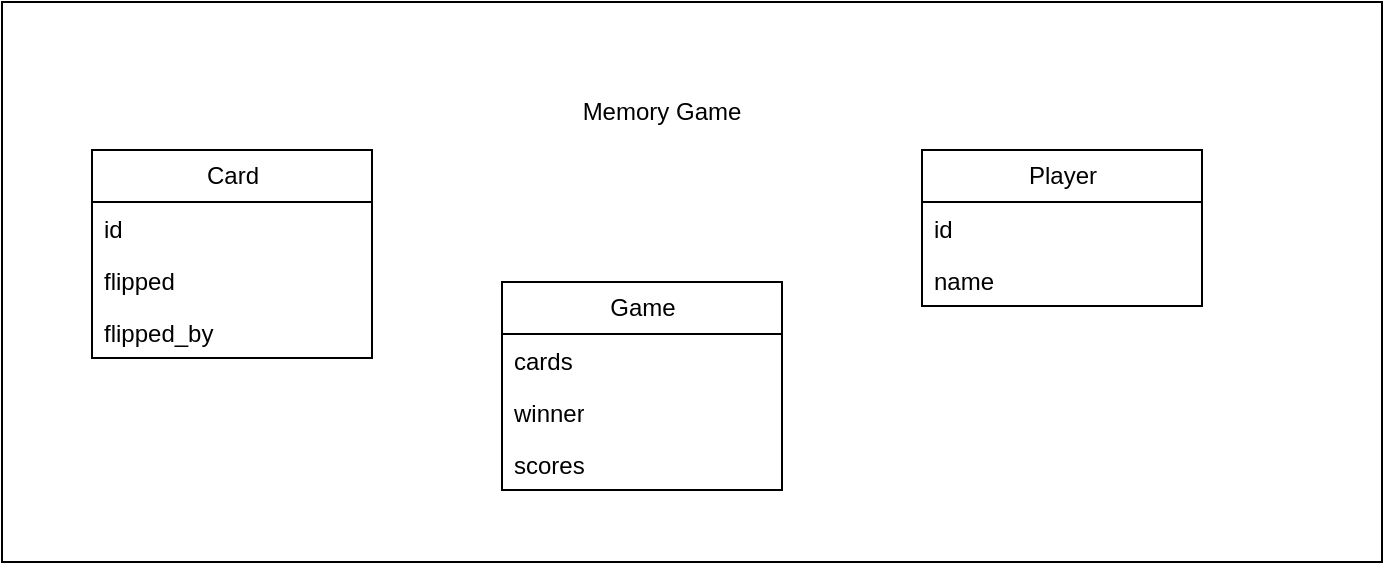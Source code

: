 <mxfile version="20.8.22" type="device" pages="2"><diagram name="Página-1" id="DnfbU8OgJzy5e90qhInl"><mxGraphModel dx="1434" dy="803" grid="1" gridSize="10" guides="1" tooltips="1" connect="1" arrows="1" fold="1" page="1" pageScale="1" pageWidth="850" pageHeight="1100" math="0" shadow="0"><root><mxCell id="0"/><mxCell id="1" parent="0"/><mxCell id="LIV1OAVkpaMcGnMnrgoD-1" value="" style="rounded=0;whiteSpace=wrap;html=1;" vertex="1" parent="1"><mxGeometry x="60" y="30" width="690" height="280" as="geometry"/></mxCell><mxCell id="LIV1OAVkpaMcGnMnrgoD-2" value="Memory Game" style="text;html=1;strokeColor=none;fillColor=none;align=center;verticalAlign=middle;whiteSpace=wrap;rounded=0;" vertex="1" parent="1"><mxGeometry x="245" y="70" width="290" height="30" as="geometry"/></mxCell><mxCell id="LIV1OAVkpaMcGnMnrgoD-16" value="Card" style="swimlane;fontStyle=0;childLayout=stackLayout;horizontal=1;startSize=26;fillColor=none;horizontalStack=0;resizeParent=1;resizeParentMax=0;resizeLast=0;collapsible=1;marginBottom=0;html=1;" vertex="1" parent="1"><mxGeometry x="105" y="104" width="140" height="104" as="geometry"/></mxCell><mxCell id="LIV1OAVkpaMcGnMnrgoD-17" value="id" style="text;strokeColor=none;fillColor=none;align=left;verticalAlign=top;spacingLeft=4;spacingRight=4;overflow=hidden;rotatable=0;points=[[0,0.5],[1,0.5]];portConstraint=eastwest;whiteSpace=wrap;html=1;" vertex="1" parent="LIV1OAVkpaMcGnMnrgoD-16"><mxGeometry y="26" width="140" height="26" as="geometry"/></mxCell><mxCell id="LIV1OAVkpaMcGnMnrgoD-18" value="flipped" style="text;strokeColor=none;fillColor=none;align=left;verticalAlign=top;spacingLeft=4;spacingRight=4;overflow=hidden;rotatable=0;points=[[0,0.5],[1,0.5]];portConstraint=eastwest;whiteSpace=wrap;html=1;" vertex="1" parent="LIV1OAVkpaMcGnMnrgoD-16"><mxGeometry y="52" width="140" height="26" as="geometry"/></mxCell><mxCell id="LIV1OAVkpaMcGnMnrgoD-19" value="flipped_by" style="text;strokeColor=none;fillColor=none;align=left;verticalAlign=top;spacingLeft=4;spacingRight=4;overflow=hidden;rotatable=0;points=[[0,0.5],[1,0.5]];portConstraint=eastwest;whiteSpace=wrap;html=1;" vertex="1" parent="LIV1OAVkpaMcGnMnrgoD-16"><mxGeometry y="78" width="140" height="26" as="geometry"/></mxCell><mxCell id="LIV1OAVkpaMcGnMnrgoD-24" value="Player" style="swimlane;fontStyle=0;childLayout=stackLayout;horizontal=1;startSize=26;fillColor=none;horizontalStack=0;resizeParent=1;resizeParentMax=0;resizeLast=0;collapsible=1;marginBottom=0;html=1;" vertex="1" parent="1"><mxGeometry x="520" y="104" width="140" height="78" as="geometry"><mxRectangle x="520" y="130" width="70" height="30" as="alternateBounds"/></mxGeometry></mxCell><mxCell id="LIV1OAVkpaMcGnMnrgoD-25" value="id" style="text;strokeColor=none;fillColor=none;align=left;verticalAlign=top;spacingLeft=4;spacingRight=4;overflow=hidden;rotatable=0;points=[[0,0.5],[1,0.5]];portConstraint=eastwest;whiteSpace=wrap;html=1;" vertex="1" parent="LIV1OAVkpaMcGnMnrgoD-24"><mxGeometry y="26" width="140" height="26" as="geometry"/></mxCell><mxCell id="LIV1OAVkpaMcGnMnrgoD-26" value="name" style="text;strokeColor=none;fillColor=none;align=left;verticalAlign=top;spacingLeft=4;spacingRight=4;overflow=hidden;rotatable=0;points=[[0,0.5],[1,0.5]];portConstraint=eastwest;whiteSpace=wrap;html=1;" vertex="1" parent="LIV1OAVkpaMcGnMnrgoD-24"><mxGeometry y="52" width="140" height="26" as="geometry"/></mxCell><mxCell id="LIV1OAVkpaMcGnMnrgoD-28" value="Game" style="swimlane;fontStyle=0;childLayout=stackLayout;horizontal=1;startSize=26;fillColor=none;horizontalStack=0;resizeParent=1;resizeParentMax=0;resizeLast=0;collapsible=1;marginBottom=0;html=1;" vertex="1" parent="1"><mxGeometry x="310" y="170" width="140" height="104" as="geometry"/></mxCell><mxCell id="LIV1OAVkpaMcGnMnrgoD-30" value="cards" style="text;strokeColor=none;fillColor=none;align=left;verticalAlign=top;spacingLeft=4;spacingRight=4;overflow=hidden;rotatable=0;points=[[0,0.5],[1,0.5]];portConstraint=eastwest;whiteSpace=wrap;html=1;" vertex="1" parent="LIV1OAVkpaMcGnMnrgoD-28"><mxGeometry y="26" width="140" height="26" as="geometry"/></mxCell><mxCell id="LIV1OAVkpaMcGnMnrgoD-31" value="winner" style="text;strokeColor=none;fillColor=none;align=left;verticalAlign=top;spacingLeft=4;spacingRight=4;overflow=hidden;rotatable=0;points=[[0,0.5],[1,0.5]];portConstraint=eastwest;whiteSpace=wrap;html=1;" vertex="1" parent="LIV1OAVkpaMcGnMnrgoD-28"><mxGeometry y="52" width="140" height="26" as="geometry"/></mxCell><mxCell id="LIV1OAVkpaMcGnMnrgoD-32" value="scores" style="text;strokeColor=none;fillColor=none;align=left;verticalAlign=top;spacingLeft=4;spacingRight=4;overflow=hidden;rotatable=0;points=[[0,0.5],[1,0.5]];portConstraint=eastwest;whiteSpace=wrap;html=1;" vertex="1" parent="LIV1OAVkpaMcGnMnrgoD-28"><mxGeometry y="78" width="140" height="26" as="geometry"/></mxCell></root></mxGraphModel></diagram><diagram id="WBPc2XHp_eBE9Dda3YQA" name="Página-2"><mxGraphModel dx="2284" dy="803" grid="1" gridSize="20" guides="1" tooltips="1" connect="1" arrows="1" fold="1" page="1" pageScale="1" pageWidth="850" pageHeight="1100" math="0" shadow="0"><root><mxCell id="0"/><mxCell id="1" parent="0"/><mxCell id="tMvOfCANK4G3ZYDMzBtu-10" value="GameServer" style="shape=umlLifeline;perimeter=lifelinePerimeter;whiteSpace=wrap;html=1;container=1;dropTarget=0;collapsible=0;recursiveResize=0;outlineConnect=0;portConstraint=eastwest;newEdgeStyle={&quot;edgeStyle&quot;:&quot;elbowEdgeStyle&quot;,&quot;elbow&quot;:&quot;vertical&quot;,&quot;curved&quot;:0,&quot;rounded&quot;:0};fontFamily=Verdana;" vertex="1" parent="1"><mxGeometry x="-664" y="80" width="100" height="560" as="geometry"/></mxCell><mxCell id="tMvOfCANK4G3ZYDMzBtu-28" value="" style="html=1;points=[];perimeter=orthogonalPerimeter;outlineConnect=0;targetShapes=umlLifeline;portConstraint=eastwest;newEdgeStyle={&quot;edgeStyle&quot;:&quot;elbowEdgeStyle&quot;,&quot;elbow&quot;:&quot;vertical&quot;,&quot;curved&quot;:0,&quot;rounded&quot;:0};fontFamily=Verdana;" vertex="1" parent="tMvOfCANK4G3ZYDMzBtu-10"><mxGeometry x="45" y="60" width="10" height="80" as="geometry"/></mxCell><mxCell id="tMvOfCANK4G3ZYDMzBtu-29" value="start_link(size)" style="html=1;verticalAlign=bottom;endArrow=block;edgeStyle=elbowEdgeStyle;elbow=vertical;curved=0;rounded=0;fontFamily=Verdana;" edge="1" target="tMvOfCANK4G3ZYDMzBtu-28" parent="tMvOfCANK4G3ZYDMzBtu-10"><mxGeometry relative="1" as="geometry"><mxPoint x="-30" y="60" as="sourcePoint"/></mxGeometry></mxCell><mxCell id="AAM6lPWljy46VXkefVu4-3" value="" style="html=1;points=[];perimeter=orthogonalPerimeter;outlineConnect=0;targetShapes=umlLifeline;portConstraint=eastwest;newEdgeStyle={&quot;edgeStyle&quot;:&quot;elbowEdgeStyle&quot;,&quot;elbow&quot;:&quot;vertical&quot;,&quot;curved&quot;:0,&quot;rounded&quot;:0};fontFamily=Verdana;" vertex="1" parent="tMvOfCANK4G3ZYDMzBtu-10"><mxGeometry x="45" y="248" width="10" height="292" as="geometry"/></mxCell><mxCell id="AAM6lPWljy46VXkefVu4-4" value="flip_card(cards, card, player)" style="html=1;verticalAlign=bottom;startArrow=oval;endArrow=block;startSize=8;edgeStyle=elbowEdgeStyle;elbow=vertical;curved=0;rounded=0;fontFamily=Verdana;" edge="1" target="AAM6lPWljy46VXkefVu4-3" parent="tMvOfCANK4G3ZYDMzBtu-10"><mxGeometry relative="1" as="geometry"><mxPoint x="-15" y="248" as="sourcePoint"/></mxGeometry></mxCell><mxCell id="tMvOfCANK4G3ZYDMzBtu-11" value="Game" style="shape=umlLifeline;perimeter=lifelinePerimeter;whiteSpace=wrap;html=1;container=1;dropTarget=0;collapsible=0;recursiveResize=0;outlineConnect=0;portConstraint=eastwest;newEdgeStyle={&quot;edgeStyle&quot;:&quot;elbowEdgeStyle&quot;,&quot;elbow&quot;:&quot;vertical&quot;,&quot;curved&quot;:0,&quot;rounded&quot;:0};fontFamily=Verdana;" vertex="1" parent="1"><mxGeometry x="-500" y="80" width="100" height="560" as="geometry"/></mxCell><mxCell id="tMvOfCANK4G3ZYDMzBtu-33" value="" style="html=1;points=[];perimeter=orthogonalPerimeter;outlineConnect=0;targetShapes=umlLifeline;portConstraint=eastwest;newEdgeStyle={&quot;edgeStyle&quot;:&quot;elbowEdgeStyle&quot;,&quot;elbow&quot;:&quot;vertical&quot;,&quot;curved&quot;:0,&quot;rounded&quot;:0};fontFamily=Verdana;" vertex="1" parent="tMvOfCANK4G3ZYDMzBtu-11"><mxGeometry x="45" y="140" width="10" height="388" as="geometry"/></mxCell><mxCell id="tMvOfCANK4G3ZYDMzBtu-12" value="Card" style="shape=umlLifeline;perimeter=lifelinePerimeter;whiteSpace=wrap;html=1;container=1;dropTarget=0;collapsible=0;recursiveResize=0;outlineConnect=0;portConstraint=eastwest;newEdgeStyle={&quot;edgeStyle&quot;:&quot;elbowEdgeStyle&quot;,&quot;elbow&quot;:&quot;vertical&quot;,&quot;curved&quot;:0,&quot;rounded&quot;:0};fontFamily=Verdana;" vertex="1" parent="1"><mxGeometry x="-360" y="80" width="100" height="536" as="geometry"/></mxCell><mxCell id="tMvOfCANK4G3ZYDMzBtu-38" value="" style="html=1;points=[];perimeter=orthogonalPerimeter;outlineConnect=0;targetShapes=umlLifeline;portConstraint=eastwest;newEdgeStyle={&quot;edgeStyle&quot;:&quot;elbowEdgeStyle&quot;,&quot;elbow&quot;:&quot;vertical&quot;,&quot;curved&quot;:0,&quot;rounded&quot;:0};fontFamily=Verdana;" vertex="1" parent="tMvOfCANK4G3ZYDMzBtu-12"><mxGeometry x="45" y="150" width="10" height="90" as="geometry"/></mxCell><mxCell id="tMvOfCANK4G3ZYDMzBtu-31" value="new(size)" style="html=1;verticalAlign=bottom;endArrow=block;edgeStyle=elbowEdgeStyle;elbow=vertical;curved=0;rounded=0;fontFamily=Verdana;" edge="1" parent="1" source="tMvOfCANK4G3ZYDMzBtu-28" target="tMvOfCANK4G3ZYDMzBtu-11"><mxGeometry x="0.004" width="80" relative="1" as="geometry"><mxPoint x="-590" y="230" as="sourcePoint"/><mxPoint x="-510" y="230" as="targetPoint"/><Array as="points"><mxPoint x="-545" y="220"/></Array><mxPoint as="offset"/></mxGeometry></mxCell><mxCell id="tMvOfCANK4G3ZYDMzBtu-39" value="loop for each card&lt;br&gt;new(size)" style="html=1;verticalAlign=bottom;endArrow=block;edgeStyle=elbowEdgeStyle;elbow=vertical;curved=0;rounded=0;fontFamily=Verdana;" edge="1" parent="1" source="tMvOfCANK4G3ZYDMzBtu-33" target="tMvOfCANK4G3ZYDMzBtu-38"><mxGeometry x="0.061" width="80" relative="1" as="geometry"><mxPoint x="-430" y="240" as="sourcePoint"/><mxPoint x="-370" y="240" as="targetPoint"/><Array as="points"><mxPoint x="-424" y="256"/></Array><mxPoint as="offset"/></mxGeometry></mxCell><mxCell id="XGx2xTXIfVIB6XxD0CxX-2" value="" style="html=1;verticalAlign=bottom;endArrow=open;dashed=1;endSize=8;edgeStyle=elbowEdgeStyle;elbow=vertical;curved=0;rounded=0;fontFamily=Verdana;" edge="1" parent="1" source="tMvOfCANK4G3ZYDMzBtu-38" target="tMvOfCANK4G3ZYDMzBtu-33"><mxGeometry relative="1" as="geometry"><mxPoint x="-320" y="304" as="sourcePoint"/><mxPoint x="-400" y="304" as="targetPoint"/><Array as="points"><mxPoint x="-352" y="304"/></Array></mxGeometry></mxCell><mxCell id="XGx2xTXIfVIB6XxD0CxX-3" value="card * size" style="text;html=1;align=center;verticalAlign=middle;resizable=0;points=[];autosize=1;strokeColor=none;fillColor=none;fontFamily=Verdana;" vertex="1" parent="1"><mxGeometry x="-430" y="268" width="100" height="40" as="geometry"/></mxCell><mxCell id="AAM6lPWljy46VXkefVu4-9" value="flip_card(cards, card, player)" style="html=1;verticalAlign=bottom;endArrow=block;edgeStyle=elbowEdgeStyle;elbow=horizontal;curved=0;rounded=0;fontFamily=Verdana;" edge="1" parent="1" source="tMvOfCANK4G3ZYDMzBtu-10"><mxGeometry width="80" relative="1" as="geometry"><mxPoint x="-585" y="352" as="sourcePoint"/><mxPoint x="-455" y="352" as="targetPoint"/><Array as="points"><mxPoint x="-496" y="352"/></Array><mxPoint as="offset"/></mxGeometry></mxCell><mxCell id="AAM6lPWljy46VXkefVu4-10" value="updated_cards" style="html=1;verticalAlign=bottom;endArrow=open;dashed=1;endSize=8;edgeStyle=elbowEdgeStyle;elbow=vertical;curved=0;rounded=0;fontFamily=Verdana;" edge="1" parent="1" source="tMvOfCANK4G3ZYDMzBtu-33" target="AAM6lPWljy46VXkefVu4-3"><mxGeometry x="-0.056" relative="1" as="geometry"><mxPoint x="-464" y="400" as="sourcePoint"/><mxPoint x="-544" y="400" as="targetPoint"/><Array as="points"><mxPoint x="-560" y="420"/><mxPoint x="-472" y="472"/><mxPoint x="-496" y="496"/><mxPoint x="-472" y="448"/></Array><mxPoint as="offset"/></mxGeometry></mxCell><mxCell id="AAM6lPWljy46VXkefVu4-13" value="GameChecker" style="shape=umlLifeline;perimeter=lifelinePerimeter;whiteSpace=wrap;html=1;container=1;dropTarget=0;collapsible=0;recursiveResize=0;outlineConnect=0;portConstraint=eastwest;newEdgeStyle={&quot;edgeStyle&quot;:&quot;elbowEdgeStyle&quot;,&quot;elbow&quot;:&quot;vertical&quot;,&quot;curved&quot;:0,&quot;rounded&quot;:0};fontSize=11;fontFamily=Verdana;" vertex="1" parent="1"><mxGeometry x="-208" y="80" width="100" height="560" as="geometry"/></mxCell><mxCell id="AAM6lPWljy46VXkefVu4-17" value="" style="html=1;points=[];perimeter=orthogonalPerimeter;outlineConnect=0;targetShapes=umlLifeline;portConstraint=eastwest;newEdgeStyle={&quot;edgeStyle&quot;:&quot;elbowEdgeStyle&quot;,&quot;elbow&quot;:&quot;vertical&quot;,&quot;curved&quot;:0,&quot;rounded&quot;:0};fontSize=11;fontFamily=Verdana;" vertex="1" parent="AAM6lPWljy46VXkefVu4-13"><mxGeometry x="45" y="296" width="10" height="144" as="geometry"/></mxCell><mxCell id="AAM6lPWljy46VXkefVu4-16" value="winner?(cards, player)" style="html=1;verticalAlign=bottom;endArrow=block;edgeStyle=elbowEdgeStyle;elbow=vertical;curved=0;rounded=0;fontSize=11;fontFamily=Verdana;" edge="1" parent="1" target="AAM6lPWljy46VXkefVu4-13"><mxGeometry x="-0.005" width="80" relative="1" as="geometry"><mxPoint x="-448" y="376" as="sourcePoint"/><mxPoint x="-368" y="376" as="targetPoint"/><mxPoint as="offset"/></mxGeometry></mxCell><mxCell id="AAM6lPWljy46VXkefVu4-18" value="true_false - updated_game" style="html=1;verticalAlign=bottom;endArrow=open;dashed=1;endSize=8;edgeStyle=elbowEdgeStyle;elbow=vertical;curved=0;rounded=0;fontSize=11;fontFamily=Verdana;" edge="1" parent="1" source="AAM6lPWljy46VXkefVu4-17" target="tMvOfCANK4G3ZYDMzBtu-33"><mxGeometry relative="1" as="geometry"><mxPoint x="-176" y="424" as="sourcePoint"/><mxPoint x="-256" y="424" as="targetPoint"/><Array as="points"><mxPoint x="-208" y="400"/></Array><mxPoint as="offset"/></mxGeometry></mxCell><mxCell id="AAM6lPWljy46VXkefVu4-19" value="winner?(cards, player)" style="html=1;verticalAlign=bottom;endArrow=block;edgeStyle=elbowEdgeStyle;elbow=vertical;curved=0;rounded=0;fontSize=11;fontFamily=Verdana;" edge="1" parent="1" source="tMvOfCANK4G3ZYDMzBtu-11"><mxGeometry x="-0.005" width="80" relative="1" as="geometry"><mxPoint x="-455" y="440" as="sourcePoint"/><mxPoint x="-160" y="480" as="targetPoint"/><mxPoint as="offset"/><Array as="points"><mxPoint x="-380" y="480"/><mxPoint x="-400" y="640"/></Array></mxGeometry></mxCell><mxCell id="AAM6lPWljy46VXkefVu4-20" value="true_false - updated_game" style="html=1;verticalAlign=bottom;endArrow=open;dashed=1;endSize=8;edgeStyle=elbowEdgeStyle;elbow=vertical;curved=0;rounded=0;fontSize=11;fontFamily=Verdana;" edge="1" parent="1" source="AAM6lPWljy46VXkefVu4-17" target="tMvOfCANK4G3ZYDMzBtu-33"><mxGeometry relative="1" as="geometry"><mxPoint x="-169" y="680" as="sourcePoint"/><mxPoint x="-451" y="680" as="targetPoint"/><Array as="points"><mxPoint x="-400" y="500"/><mxPoint x="-214" y="680"/></Array><mxPoint as="offset"/></mxGeometry></mxCell><mxCell id="AAM6lPWljy46VXkefVu4-21" value="flip_card(cards, card, player)" style="html=1;verticalAlign=bottom;endArrow=block;edgeStyle=elbowEdgeStyle;elbow=horizontal;curved=0;rounded=0;fontFamily=Verdana;" edge="1" parent="1" source="AAM6lPWljy46VXkefVu4-3" target="tMvOfCANK4G3ZYDMzBtu-33"><mxGeometry width="80" relative="1" as="geometry"><mxPoint x="-620" y="460" as="sourcePoint"/><mxPoint x="-461" y="460" as="targetPoint"/><Array as="points"><mxPoint x="-580" y="474"/><mxPoint x="-502" y="460"/></Array><mxPoint as="offset"/></mxGeometry></mxCell><mxCell id="AAM6lPWljy46VXkefVu4-22" value="winner(card, player)" style="html=1;verticalAlign=bottom;endArrow=open;dashed=1;endSize=8;edgeStyle=elbowEdgeStyle;elbow=vertical;curved=0;rounded=0;fontSize=11;fontFamily=Verdana;" edge="1" parent="1" source="tMvOfCANK4G3ZYDMzBtu-33" target="AAM6lPWljy46VXkefVu4-3"><mxGeometry relative="1" as="geometry"><mxPoint x="-480" y="520" as="sourcePoint"/><mxPoint x="-560" y="520" as="targetPoint"/><Array as="points"><mxPoint x="-540" y="540"/></Array></mxGeometry></mxCell><mxCell id="AAM6lPWljy46VXkefVu4-23" value="game(card, player)" style="html=1;verticalAlign=bottom;endArrow=open;dashed=1;endSize=8;edgeStyle=elbowEdgeStyle;elbow=horizontal;curved=0;rounded=0;fontSize=11;fontFamily=Verdana;" edge="1" parent="1"><mxGeometry y="-9" relative="1" as="geometry"><mxPoint x="-620" y="589" as="sourcePoint"/><mxPoint x="-700" y="589" as="targetPoint"/><mxPoint as="offset"/></mxGeometry></mxCell><mxCell id="AAM6lPWljy46VXkefVu4-24" value="Player" style="shape=umlActor;verticalLabelPosition=bottom;verticalAlign=top;html=1;fontSize=11;fontFamily=Verdana;" vertex="1" parent="1"><mxGeometry x="-760" y="300" width="20" height="40" as="geometry"/></mxCell><mxCell id="AAM6lPWljy46VXkefVu4-28" value="Player" style="shape=umlActor;verticalLabelPosition=bottom;verticalAlign=top;html=1;fontSize=11;fontFamily=Verdana;" vertex="1" parent="1"><mxGeometry x="-800" y="440" width="20" height="40" as="geometry"/></mxCell><mxCell id="AAM6lPWljy46VXkefVu4-29" value="flip_card(cards, card, player)" style="html=1;verticalAlign=bottom;startArrow=oval;startFill=1;endArrow=block;startSize=8;edgeStyle=elbowEdgeStyle;elbow=horizontal;curved=0;rounded=0;fontSize=11;fontFamily=Verdana;" edge="1" parent="1"><mxGeometry x="-1" y="-20" width="60" relative="1" as="geometry"><mxPoint x="-680" y="460" as="sourcePoint"/><mxPoint x="-620" y="460" as="targetPoint"/><mxPoint x="-20" y="-20" as="offset"/></mxGeometry></mxCell></root></mxGraphModel></diagram></mxfile>